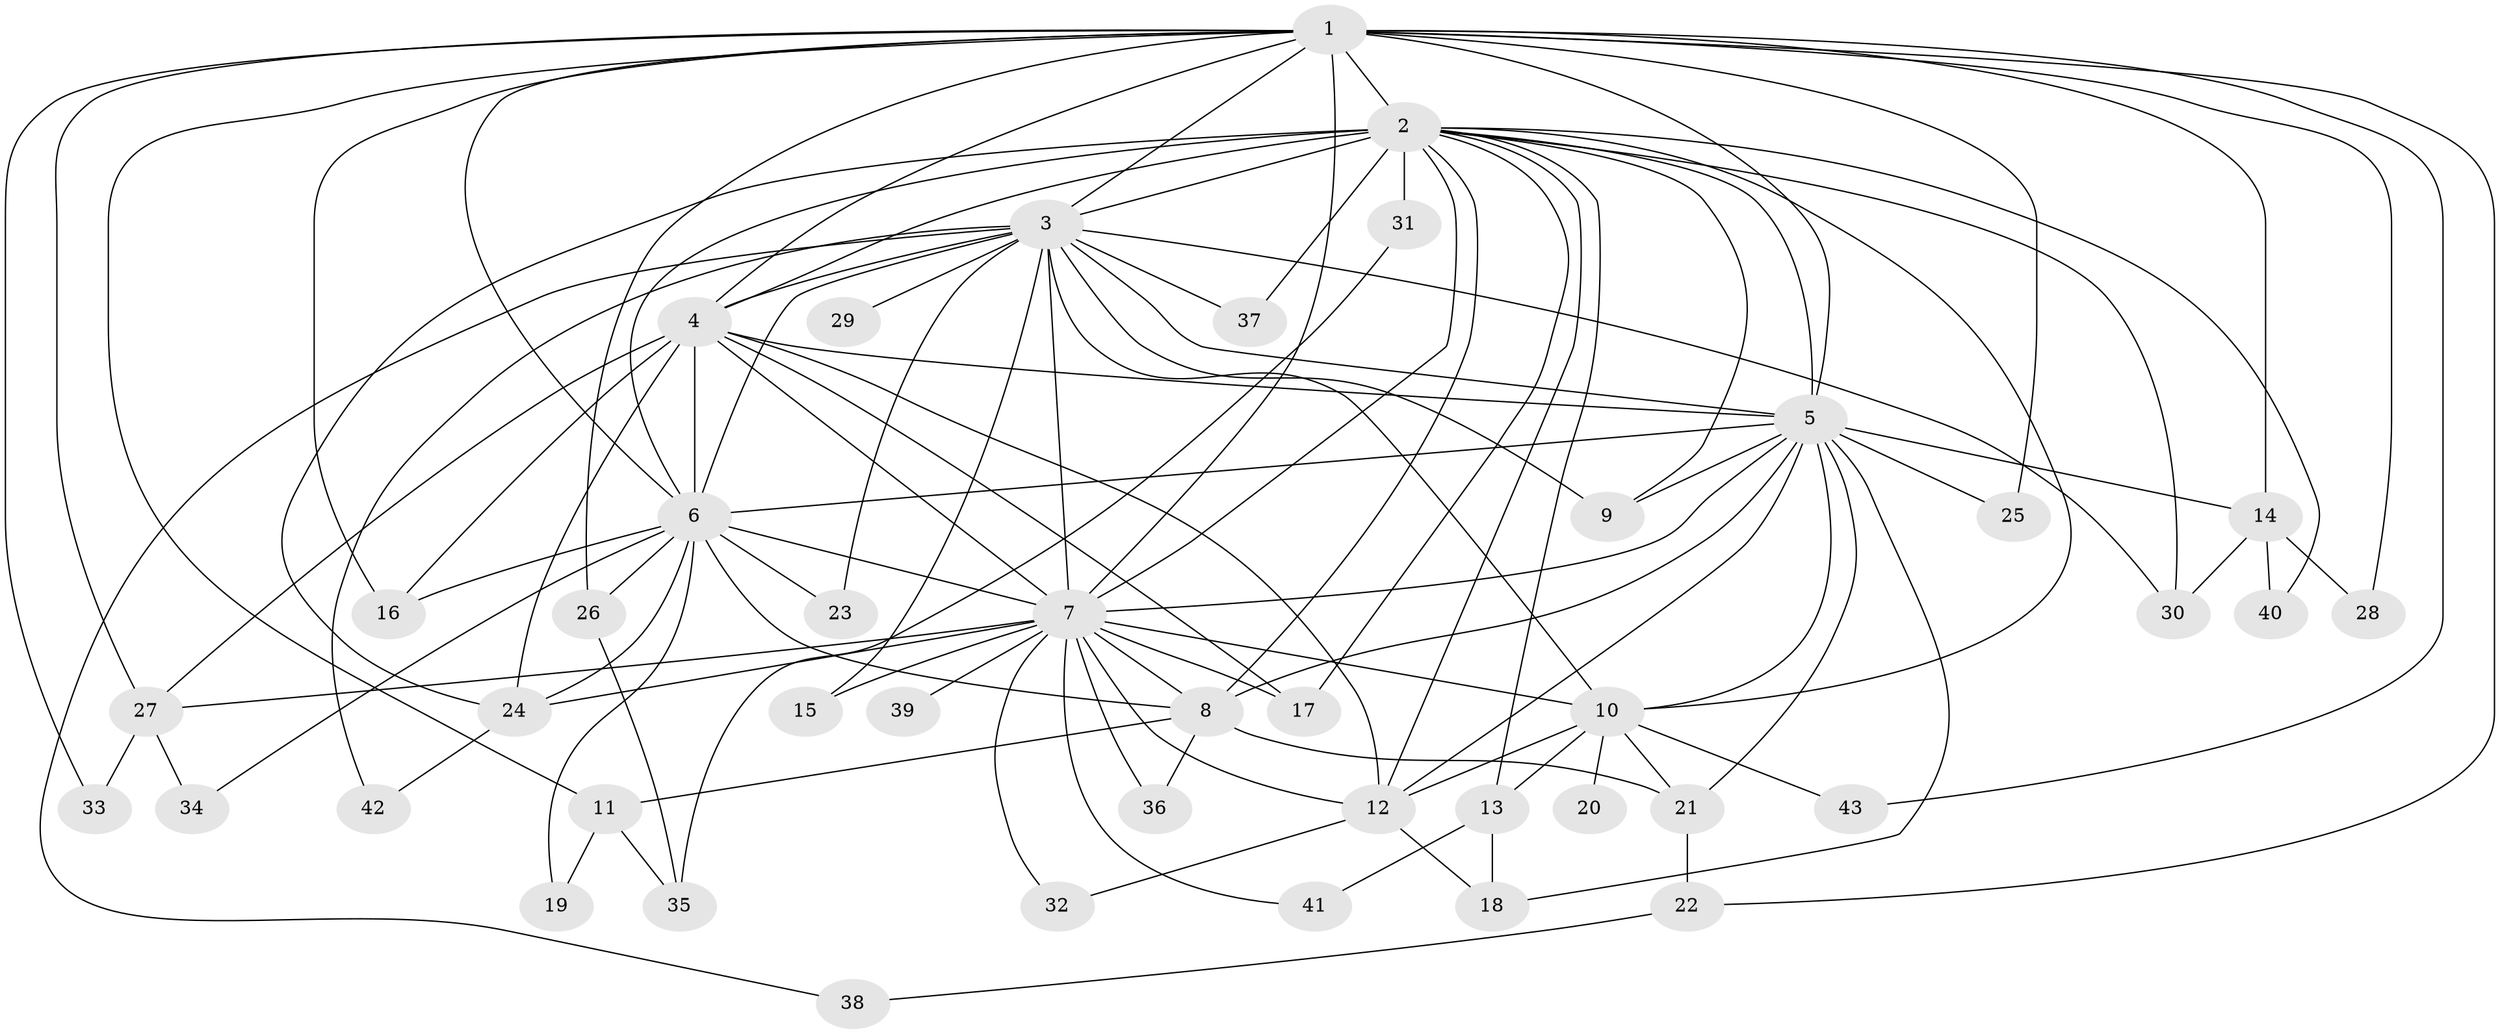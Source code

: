 // original degree distribution, {20: 0.023255813953488372, 14: 0.023255813953488372, 15: 0.011627906976744186, 21: 0.011627906976744186, 18: 0.011627906976744186, 22: 0.011627906976744186, 17: 0.011627906976744186, 25: 0.011627906976744186, 3: 0.19767441860465115, 4: 0.10465116279069768, 7: 0.011627906976744186, 2: 0.5348837209302325, 11: 0.011627906976744186, 6: 0.011627906976744186, 5: 0.011627906976744186}
// Generated by graph-tools (version 1.1) at 2025/34/03/09/25 02:34:53]
// undirected, 43 vertices, 106 edges
graph export_dot {
graph [start="1"]
  node [color=gray90,style=filled];
  1;
  2;
  3;
  4;
  5;
  6;
  7;
  8;
  9;
  10;
  11;
  12;
  13;
  14;
  15;
  16;
  17;
  18;
  19;
  20;
  21;
  22;
  23;
  24;
  25;
  26;
  27;
  28;
  29;
  30;
  31;
  32;
  33;
  34;
  35;
  36;
  37;
  38;
  39;
  40;
  41;
  42;
  43;
  1 -- 2 [weight=4.0];
  1 -- 3 [weight=2.0];
  1 -- 4 [weight=4.0];
  1 -- 5 [weight=4.0];
  1 -- 6 [weight=3.0];
  1 -- 7 [weight=2.0];
  1 -- 11 [weight=1.0];
  1 -- 14 [weight=2.0];
  1 -- 16 [weight=1.0];
  1 -- 22 [weight=1.0];
  1 -- 25 [weight=1.0];
  1 -- 26 [weight=1.0];
  1 -- 27 [weight=1.0];
  1 -- 28 [weight=1.0];
  1 -- 33 [weight=1.0];
  1 -- 43 [weight=1.0];
  2 -- 3 [weight=1.0];
  2 -- 4 [weight=9.0];
  2 -- 5 [weight=2.0];
  2 -- 6 [weight=1.0];
  2 -- 7 [weight=2.0];
  2 -- 8 [weight=1.0];
  2 -- 9 [weight=1.0];
  2 -- 10 [weight=1.0];
  2 -- 12 [weight=1.0];
  2 -- 13 [weight=1.0];
  2 -- 17 [weight=1.0];
  2 -- 24 [weight=1.0];
  2 -- 30 [weight=1.0];
  2 -- 31 [weight=2.0];
  2 -- 37 [weight=1.0];
  2 -- 40 [weight=1.0];
  3 -- 4 [weight=2.0];
  3 -- 5 [weight=3.0];
  3 -- 6 [weight=1.0];
  3 -- 7 [weight=1.0];
  3 -- 9 [weight=1.0];
  3 -- 10 [weight=1.0];
  3 -- 15 [weight=1.0];
  3 -- 23 [weight=2.0];
  3 -- 29 [weight=1.0];
  3 -- 30 [weight=1.0];
  3 -- 37 [weight=1.0];
  3 -- 38 [weight=1.0];
  3 -- 42 [weight=1.0];
  4 -- 5 [weight=4.0];
  4 -- 6 [weight=2.0];
  4 -- 7 [weight=3.0];
  4 -- 12 [weight=6.0];
  4 -- 16 [weight=1.0];
  4 -- 17 [weight=1.0];
  4 -- 24 [weight=1.0];
  4 -- 27 [weight=1.0];
  5 -- 6 [weight=2.0];
  5 -- 7 [weight=2.0];
  5 -- 8 [weight=5.0];
  5 -- 9 [weight=1.0];
  5 -- 10 [weight=1.0];
  5 -- 12 [weight=1.0];
  5 -- 14 [weight=1.0];
  5 -- 18 [weight=1.0];
  5 -- 21 [weight=1.0];
  5 -- 25 [weight=1.0];
  6 -- 7 [weight=1.0];
  6 -- 8 [weight=1.0];
  6 -- 16 [weight=1.0];
  6 -- 19 [weight=1.0];
  6 -- 23 [weight=1.0];
  6 -- 24 [weight=1.0];
  6 -- 26 [weight=1.0];
  6 -- 34 [weight=1.0];
  7 -- 8 [weight=1.0];
  7 -- 10 [weight=2.0];
  7 -- 12 [weight=1.0];
  7 -- 15 [weight=1.0];
  7 -- 17 [weight=2.0];
  7 -- 24 [weight=1.0];
  7 -- 27 [weight=1.0];
  7 -- 32 [weight=1.0];
  7 -- 36 [weight=1.0];
  7 -- 39 [weight=1.0];
  7 -- 41 [weight=1.0];
  8 -- 11 [weight=1.0];
  8 -- 21 [weight=2.0];
  8 -- 36 [weight=1.0];
  10 -- 12 [weight=2.0];
  10 -- 13 [weight=1.0];
  10 -- 20 [weight=1.0];
  10 -- 21 [weight=1.0];
  10 -- 43 [weight=1.0];
  11 -- 19 [weight=1.0];
  11 -- 35 [weight=1.0];
  12 -- 18 [weight=1.0];
  12 -- 32 [weight=1.0];
  13 -- 18 [weight=1.0];
  13 -- 41 [weight=1.0];
  14 -- 28 [weight=1.0];
  14 -- 30 [weight=1.0];
  14 -- 40 [weight=1.0];
  21 -- 22 [weight=1.0];
  22 -- 38 [weight=1.0];
  24 -- 42 [weight=1.0];
  26 -- 35 [weight=1.0];
  27 -- 33 [weight=1.0];
  27 -- 34 [weight=2.0];
  31 -- 35 [weight=1.0];
}

